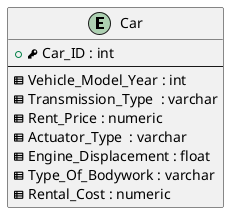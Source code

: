 @startuml
entity "Car" as car
{
  +<&key> Car_ID : int
  --
  <&spreadsheet> Vehicle_Model_Year : int
  <&spreadsheet> Transmission_Type  : varchar
  <&spreadsheet> Rent_Price : numeric
  <&spreadsheet> Actuator_Type  : varchar
  <&spreadsheet> Engine_Displacement : float
  <&spreadsheet> Type_Of_Bodywork : varchar
  <&spreadsheet> Rental_Cost : numeric
}
@enduml